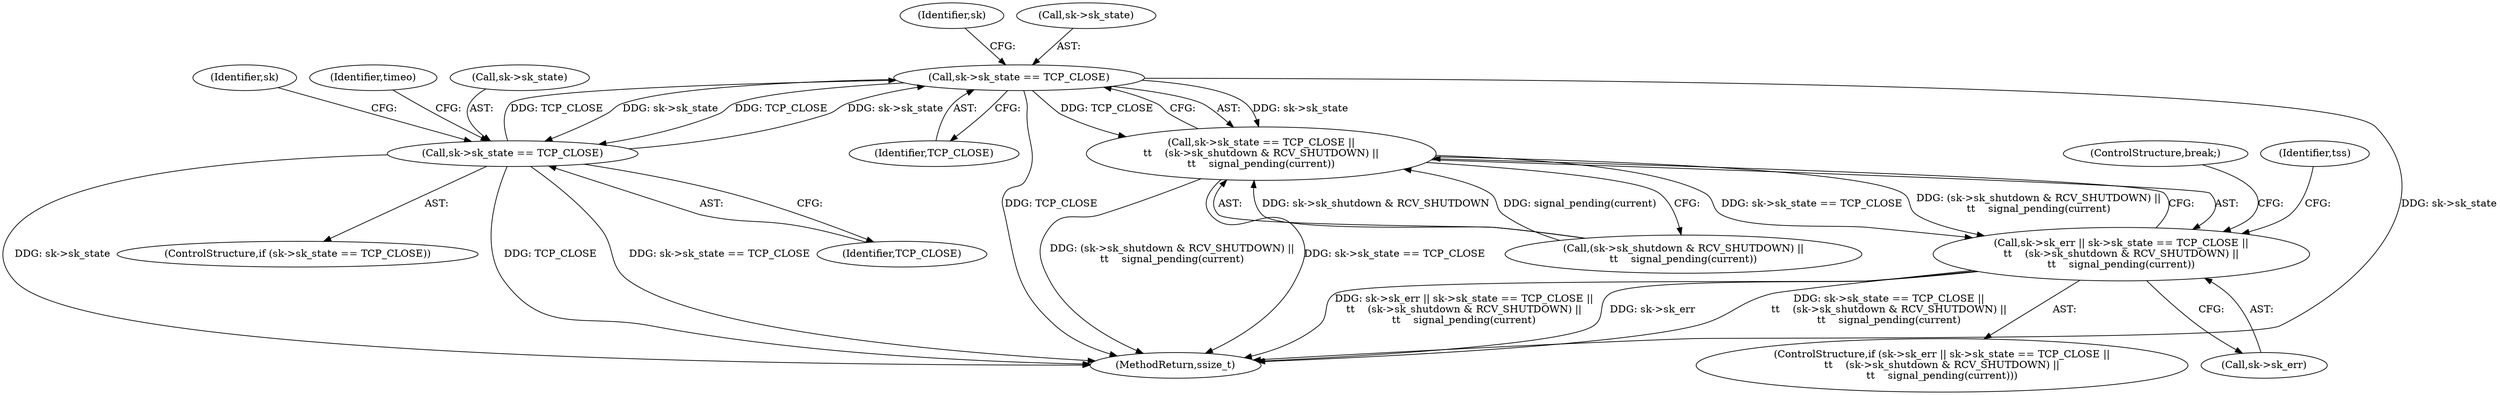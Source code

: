 digraph "0_linux_ccf7abb93af09ad0868ae9033d1ca8108bdaec82@pointer" {
"1000264" [label="(Call,sk->sk_state == TCP_CLOSE)"];
"1000194" [label="(Call,sk->sk_state == TCP_CLOSE)"];
"1000264" [label="(Call,sk->sk_state == TCP_CLOSE)"];
"1000263" [label="(Call,sk->sk_state == TCP_CLOSE ||\n\t\t    (sk->sk_shutdown & RCV_SHUTDOWN) ||\n\t\t    signal_pending(current))"];
"1000259" [label="(Call,sk->sk_err || sk->sk_state == TCP_CLOSE ||\n\t\t    (sk->sk_shutdown & RCV_SHUTDOWN) ||\n\t\t    signal_pending(current))"];
"1000149" [label="(Identifier,tss)"];
"1000264" [label="(Call,sk->sk_state == TCP_CLOSE)"];
"1000194" [label="(Call,sk->sk_state == TCP_CLOSE)"];
"1000277" [label="(ControlStructure,break;)"];
"1000263" [label="(Call,sk->sk_state == TCP_CLOSE ||\n\t\t    (sk->sk_shutdown & RCV_SHUTDOWN) ||\n\t\t    signal_pending(current))"];
"1000212" [label="(Identifier,timeo)"];
"1000272" [label="(Identifier,sk)"];
"1000286" [label="(MethodReturn,ssize_t)"];
"1000195" [label="(Call,sk->sk_state)"];
"1000203" [label="(Identifier,sk)"];
"1000259" [label="(Call,sk->sk_err || sk->sk_state == TCP_CLOSE ||\n\t\t    (sk->sk_shutdown & RCV_SHUTDOWN) ||\n\t\t    signal_pending(current))"];
"1000265" [label="(Call,sk->sk_state)"];
"1000198" [label="(Identifier,TCP_CLOSE)"];
"1000260" [label="(Call,sk->sk_err)"];
"1000269" [label="(Call,(sk->sk_shutdown & RCV_SHUTDOWN) ||\n\t\t    signal_pending(current))"];
"1000268" [label="(Identifier,TCP_CLOSE)"];
"1000258" [label="(ControlStructure,if (sk->sk_err || sk->sk_state == TCP_CLOSE ||\n\t\t    (sk->sk_shutdown & RCV_SHUTDOWN) ||\n\t\t    signal_pending(current)))"];
"1000193" [label="(ControlStructure,if (sk->sk_state == TCP_CLOSE))"];
"1000264" -> "1000263"  [label="AST: "];
"1000264" -> "1000268"  [label="CFG: "];
"1000265" -> "1000264"  [label="AST: "];
"1000268" -> "1000264"  [label="AST: "];
"1000272" -> "1000264"  [label="CFG: "];
"1000263" -> "1000264"  [label="CFG: "];
"1000264" -> "1000286"  [label="DDG: sk->sk_state"];
"1000264" -> "1000286"  [label="DDG: TCP_CLOSE"];
"1000264" -> "1000194"  [label="DDG: sk->sk_state"];
"1000264" -> "1000194"  [label="DDG: TCP_CLOSE"];
"1000264" -> "1000263"  [label="DDG: sk->sk_state"];
"1000264" -> "1000263"  [label="DDG: TCP_CLOSE"];
"1000194" -> "1000264"  [label="DDG: sk->sk_state"];
"1000194" -> "1000264"  [label="DDG: TCP_CLOSE"];
"1000194" -> "1000193"  [label="AST: "];
"1000194" -> "1000198"  [label="CFG: "];
"1000195" -> "1000194"  [label="AST: "];
"1000198" -> "1000194"  [label="AST: "];
"1000203" -> "1000194"  [label="CFG: "];
"1000212" -> "1000194"  [label="CFG: "];
"1000194" -> "1000286"  [label="DDG: sk->sk_state == TCP_CLOSE"];
"1000194" -> "1000286"  [label="DDG: sk->sk_state"];
"1000194" -> "1000286"  [label="DDG: TCP_CLOSE"];
"1000263" -> "1000259"  [label="AST: "];
"1000263" -> "1000269"  [label="CFG: "];
"1000269" -> "1000263"  [label="AST: "];
"1000259" -> "1000263"  [label="CFG: "];
"1000263" -> "1000286"  [label="DDG: (sk->sk_shutdown & RCV_SHUTDOWN) ||\n\t\t    signal_pending(current)"];
"1000263" -> "1000286"  [label="DDG: sk->sk_state == TCP_CLOSE"];
"1000263" -> "1000259"  [label="DDG: sk->sk_state == TCP_CLOSE"];
"1000263" -> "1000259"  [label="DDG: (sk->sk_shutdown & RCV_SHUTDOWN) ||\n\t\t    signal_pending(current)"];
"1000269" -> "1000263"  [label="DDG: sk->sk_shutdown & RCV_SHUTDOWN"];
"1000269" -> "1000263"  [label="DDG: signal_pending(current)"];
"1000259" -> "1000258"  [label="AST: "];
"1000259" -> "1000260"  [label="CFG: "];
"1000260" -> "1000259"  [label="AST: "];
"1000149" -> "1000259"  [label="CFG: "];
"1000277" -> "1000259"  [label="CFG: "];
"1000259" -> "1000286"  [label="DDG: sk->sk_err || sk->sk_state == TCP_CLOSE ||\n\t\t    (sk->sk_shutdown & RCV_SHUTDOWN) ||\n\t\t    signal_pending(current)"];
"1000259" -> "1000286"  [label="DDG: sk->sk_err"];
"1000259" -> "1000286"  [label="DDG: sk->sk_state == TCP_CLOSE ||\n\t\t    (sk->sk_shutdown & RCV_SHUTDOWN) ||\n\t\t    signal_pending(current)"];
}
